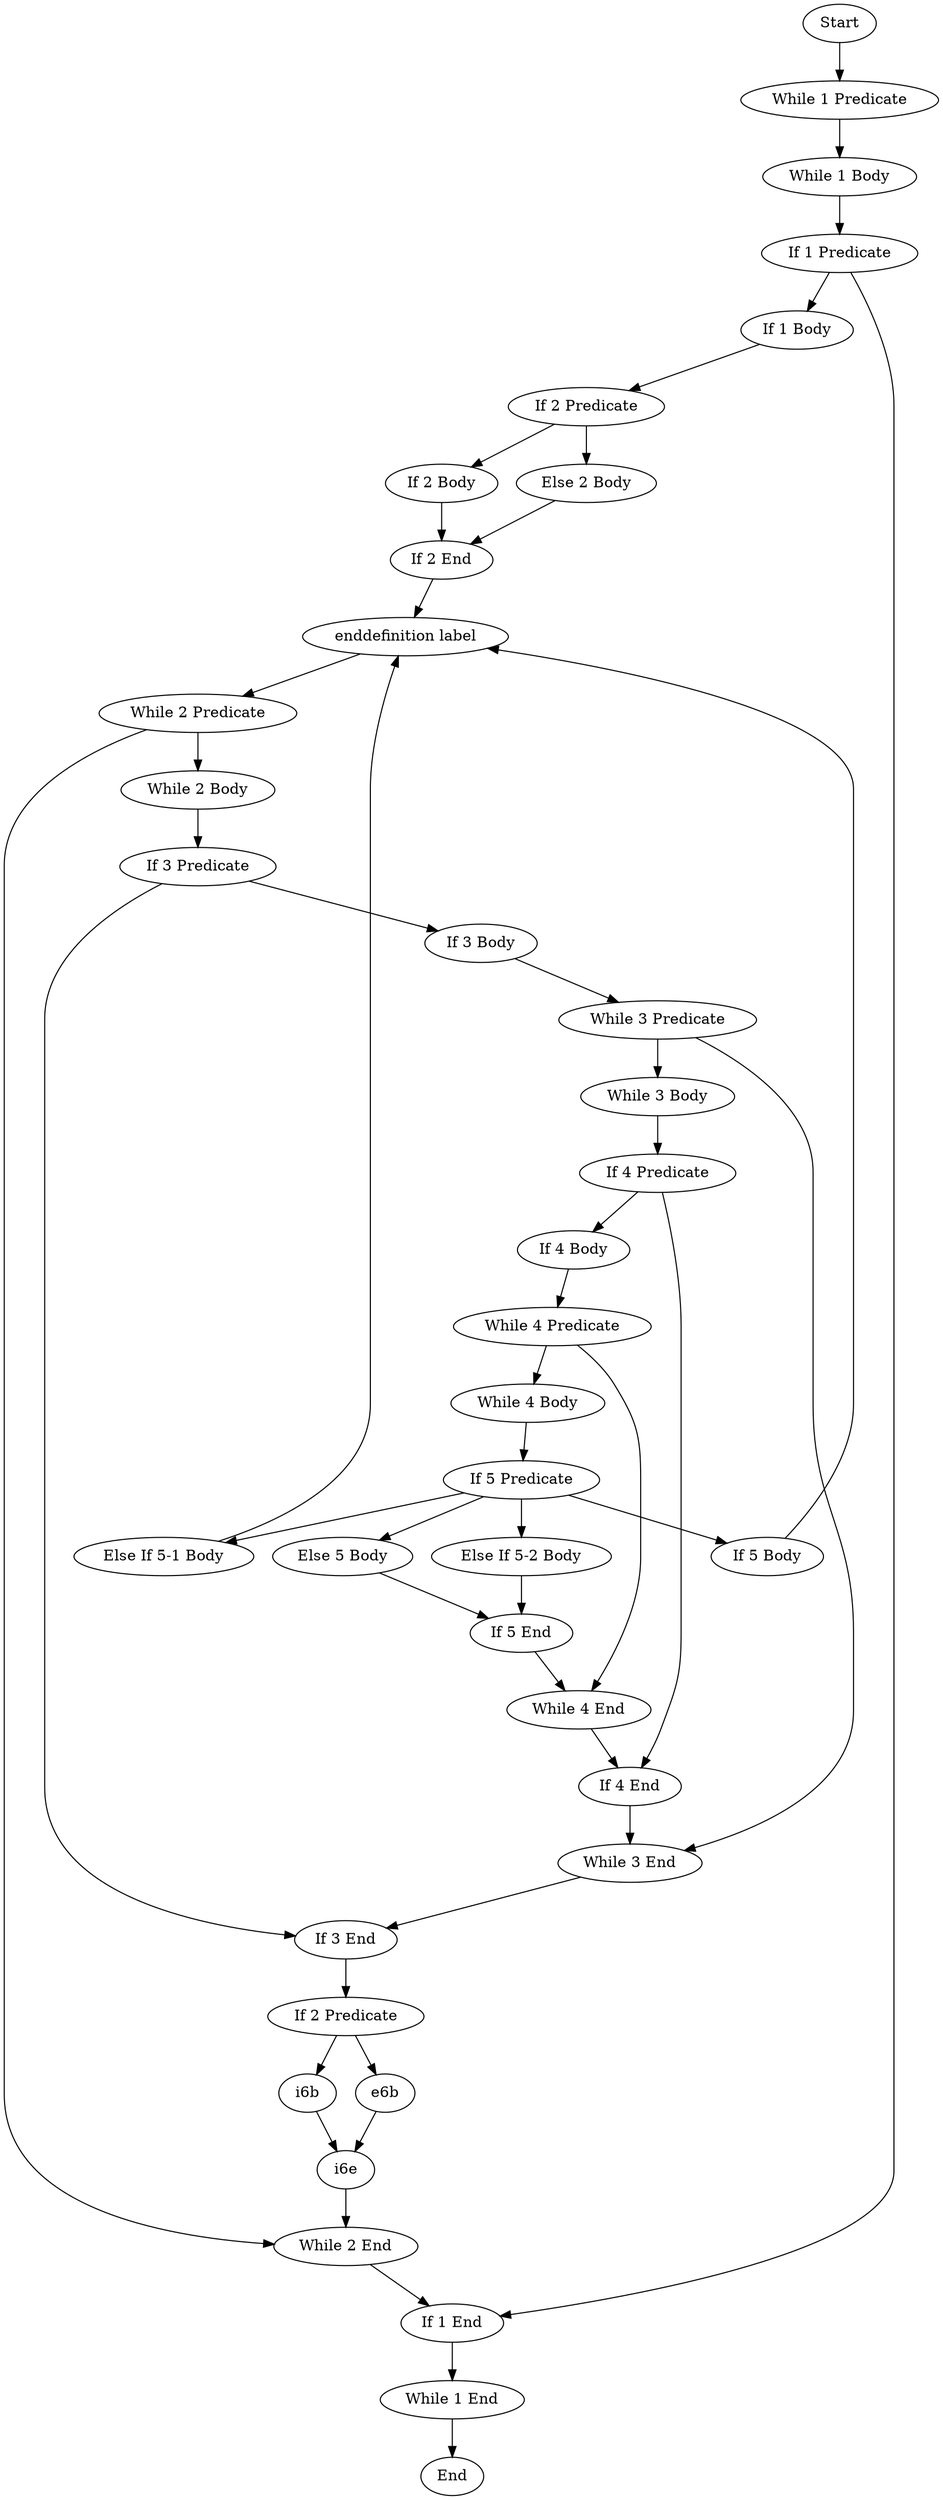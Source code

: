 // This is a control flow graph of the Takai-Jones script taking
// `last' commands (basically gotos) into account. It is the official
// version produced by us.
digraph CpGTakaiJones {
        // node [style=filled,fillcolor=lightgray];
        start [label="Start"];

        w1p [label="While 1 Predicate"];
        w1b [label="While 1 Body"];
        w1e [label="While 1 End"];

        w2p [label="While 2 Predicate"];
        w2b [label="While 2 Body"];
        w2e [label="While 2 End"];

        w3p [label="While 3 Predicate"];
        w3b [label="While 3 Body"];
        w3e [label="While 3 End"];

        w4p [label="While 4 Predicate"];
        w4b [label="While 4 Body"];
        w4e [label="While 4 End"];

        i1p [label="If 1 Predicate"];
        i1b [label="If 1 Body"];
        i1e [label="If 1 End"];

        i2p [label="If 2 Predicate"];
        i2b [label="If 2 Body"];
        e2b [label="Else 2 Body"];
        i2e [label="If 2 End"];

        enddefinition [label="enddefinition label"];

        i3p [label="If 3 Predicate"];
        i3b [label="If 3 Body"];
        i3e [label="If 3 End"];

        i4p [label="If 4 Predicate"];
        i4b [label="If 4 Body"];
        i4e [label="If 4 End"];

        i5p [label="If 5 Predicate"];
        i5b [label="If 5 Body"];
        ei5_1b [label="Else If 5-1 Body"];
        ei5_2b [label="Else If 5-2 Body"];
        e5b [label="Else 5 Body"];
        i5e [label="If 5 End"];

        i6p [label="If 2 Predicate"];
        i2b [label="If 2 Body"];
        e2b [label="Else 2 Body"];
        i2e [label="If 2 End"];

        end [label="End"];

        start -> w1p;
        w1p -> w1b;
        w1b -> i1p
        i1p -> i1b
        i1p -> i1e
        i1b -> i2p
        i2p -> i2b
        i2p -> e2b
        i2b -> i2e
        e2b -> i2e
        i2e -> enddefinition
        enddefinition -> w2p
        w2p -> w2b
        w2p -> w2e
        w2b -> i3p
        i3p -> i3b
        i3p -> i3e
        i3b -> w3p
        w3p -> w3b
        w3p -> w3e
        w3b -> i4p
        i4p -> i4b
        i4p -> i4e
        i4b -> w4p
        w4p -> w4b
        w4p -> w4e
        w4b -> i5p
        i5p -> i5b
        i5p -> ei5_1b
        i5p -> ei5_2b
        i5p -> e5b
        i5b  -> enddefinition
        ei5_1b -> enddefinition
        ei5_2b -> i5e
        e5b -> i5e
        i5e -> w4e
        w4e -> i4e
        i4e -> w3e
        w3e -> i3e
        i3e -> i6p
        i6p -> i6b
        i6p -> e6b
        i6b -> i6e
        e6b -> i6e
        i6e -> w2e
        w2e -> i1e
        i1e -> w1e
        w1e -> end
}
